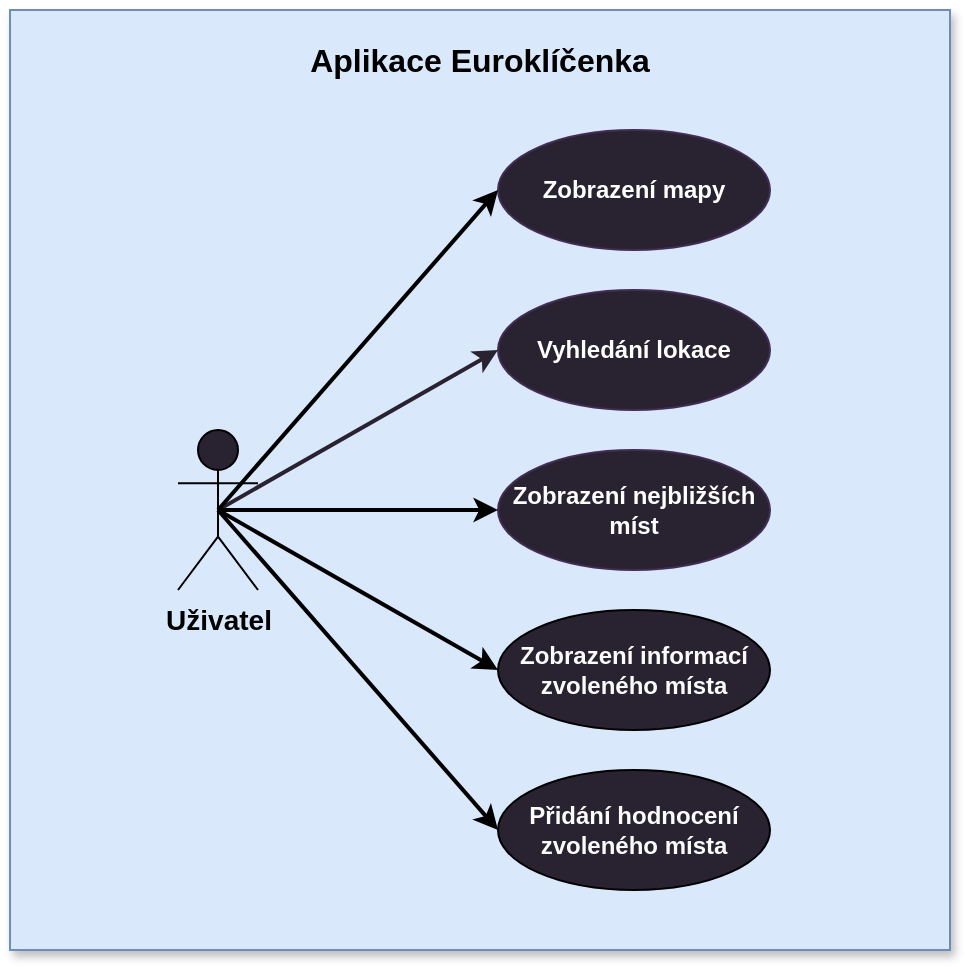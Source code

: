 <mxfile version="22.1.3" type="device">
  <diagram name="Stránka-1" id="cqeGaGLjyRGob3xw0t6_">
    <mxGraphModel dx="1026" dy="507" grid="1" gridSize="10" guides="1" tooltips="1" connect="1" arrows="1" fold="1" page="1" pageScale="1" pageWidth="827" pageHeight="1169" math="0" shadow="0">
      <root>
        <mxCell id="0" />
        <mxCell id="1" parent="0" />
        <mxCell id="_Bk7a2N4P5uGOZtN05ml-12" value="" style="whiteSpace=wrap;html=1;aspect=fixed;fillColor=#dae8fc;strokeColor=#6c8ebf;shadow=1;" vertex="1" parent="1">
          <mxGeometry x="40" y="30" width="470" height="470" as="geometry" />
        </mxCell>
        <mxCell id="_Bk7a2N4P5uGOZtN05ml-1" value="&lt;font size=&quot;1&quot;&gt;&lt;b style=&quot;font-size: 14px;&quot;&gt;Uživatel&lt;/b&gt;&lt;/font&gt;" style="shape=umlActor;verticalLabelPosition=bottom;verticalAlign=top;html=1;outlineConnect=0;fillColor=#292230;" vertex="1" parent="1">
          <mxGeometry x="124" y="240" width="40" height="80" as="geometry" />
        </mxCell>
        <mxCell id="_Bk7a2N4P5uGOZtN05ml-3" value="&lt;b&gt;Zobrazení mapy&lt;/b&gt;" style="ellipse;whiteSpace=wrap;html=1;fillColor=#292230;fontColor=#ffffff;strokeColor=#432D57;" vertex="1" parent="1">
          <mxGeometry x="284" y="90" width="136" height="60" as="geometry" />
        </mxCell>
        <mxCell id="_Bk7a2N4P5uGOZtN05ml-8" value="&lt;b&gt;Vyhledání lokace&lt;/b&gt;" style="ellipse;whiteSpace=wrap;html=1;fillColor=#292230;fontColor=#ffffff;strokeColor=#432D57;" vertex="1" parent="1">
          <mxGeometry x="284" y="170" width="136" height="60" as="geometry" />
        </mxCell>
        <mxCell id="_Bk7a2N4P5uGOZtN05ml-9" value="&lt;b&gt;Zobrazení nejbližších míst&lt;/b&gt;" style="ellipse;whiteSpace=wrap;html=1;fillColor=#292230;fontColor=#ffffff;strokeColor=#432D57;" vertex="1" parent="1">
          <mxGeometry x="284" y="250" width="136" height="60" as="geometry" />
        </mxCell>
        <mxCell id="_Bk7a2N4P5uGOZtN05ml-10" value="&lt;b&gt;&lt;font color=&quot;#fcfcfc&quot;&gt;Zobrazení informací&lt;br&gt;zvoleného místa&lt;/font&gt;&lt;/b&gt;" style="ellipse;whiteSpace=wrap;html=1;fillColor=#292230;" vertex="1" parent="1">
          <mxGeometry x="284" y="330" width="136" height="60" as="geometry" />
        </mxCell>
        <mxCell id="_Bk7a2N4P5uGOZtN05ml-11" value="&lt;b&gt;&lt;font color=&quot;#fcfcfc&quot;&gt;Přidání hodnocení zvoleného místa&lt;br&gt;&lt;/font&gt;&lt;/b&gt;" style="ellipse;whiteSpace=wrap;html=1;fillColor=#292230;" vertex="1" parent="1">
          <mxGeometry x="284" y="410" width="136" height="60" as="geometry" />
        </mxCell>
        <mxCell id="_Bk7a2N4P5uGOZtN05ml-13" value="" style="endArrow=classic;html=1;rounded=0;entryX=0;entryY=0.5;entryDx=0;entryDy=0;strokeColor=#292230;strokeWidth=2;" edge="1" parent="1" target="_Bk7a2N4P5uGOZtN05ml-8">
          <mxGeometry width="50" height="50" relative="1" as="geometry">
            <mxPoint x="144" y="280" as="sourcePoint" />
            <mxPoint x="394" y="240" as="targetPoint" />
          </mxGeometry>
        </mxCell>
        <mxCell id="_Bk7a2N4P5uGOZtN05ml-14" value="" style="endArrow=classic;html=1;rounded=0;entryX=0;entryY=0.5;entryDx=0;entryDy=0;strokeWidth=2;exitX=0.5;exitY=0.5;exitDx=0;exitDy=0;exitPerimeter=0;" edge="1" parent="1" source="_Bk7a2N4P5uGOZtN05ml-1" target="_Bk7a2N4P5uGOZtN05ml-3">
          <mxGeometry width="50" height="50" relative="1" as="geometry">
            <mxPoint x="174" y="250" as="sourcePoint" />
            <mxPoint x="394" y="240" as="targetPoint" />
          </mxGeometry>
        </mxCell>
        <mxCell id="_Bk7a2N4P5uGOZtN05ml-16" value="" style="endArrow=classic;html=1;rounded=0;entryX=0;entryY=0.5;entryDx=0;entryDy=0;strokeWidth=2;exitX=0.5;exitY=0.5;exitDx=0;exitDy=0;exitPerimeter=0;" edge="1" parent="1" source="_Bk7a2N4P5uGOZtN05ml-1" target="_Bk7a2N4P5uGOZtN05ml-9">
          <mxGeometry width="50" height="50" relative="1" as="geometry">
            <mxPoint x="344" y="290" as="sourcePoint" />
            <mxPoint x="394" y="240" as="targetPoint" />
          </mxGeometry>
        </mxCell>
        <mxCell id="_Bk7a2N4P5uGOZtN05ml-17" value="" style="endArrow=classic;html=1;rounded=0;entryX=0;entryY=0.5;entryDx=0;entryDy=0;strokeWidth=2;exitX=0.5;exitY=0.5;exitDx=0;exitDy=0;exitPerimeter=0;" edge="1" parent="1" source="_Bk7a2N4P5uGOZtN05ml-1" target="_Bk7a2N4P5uGOZtN05ml-10">
          <mxGeometry width="50" height="50" relative="1" as="geometry">
            <mxPoint x="344" y="290" as="sourcePoint" />
            <mxPoint x="394" y="240" as="targetPoint" />
          </mxGeometry>
        </mxCell>
        <mxCell id="_Bk7a2N4P5uGOZtN05ml-18" value="" style="endArrow=classic;html=1;rounded=0;entryX=0;entryY=0.5;entryDx=0;entryDy=0;strokeWidth=2;exitX=0.5;exitY=0.5;exitDx=0;exitDy=0;exitPerimeter=0;" edge="1" parent="1" source="_Bk7a2N4P5uGOZtN05ml-1" target="_Bk7a2N4P5uGOZtN05ml-11">
          <mxGeometry width="50" height="50" relative="1" as="geometry">
            <mxPoint x="344" y="290" as="sourcePoint" />
            <mxPoint x="394" y="240" as="targetPoint" />
          </mxGeometry>
        </mxCell>
        <mxCell id="_Bk7a2N4P5uGOZtN05ml-19" value="&lt;font style=&quot;font-size: 16px;&quot;&gt;&lt;b&gt;Aplikace Euroklíčenka&lt;/b&gt;&lt;/font&gt;" style="text;html=1;strokeColor=none;fillColor=none;align=center;verticalAlign=middle;whiteSpace=wrap;rounded=0;" vertex="1" parent="1">
          <mxGeometry x="165" y="40" width="220" height="30" as="geometry" />
        </mxCell>
      </root>
    </mxGraphModel>
  </diagram>
</mxfile>
